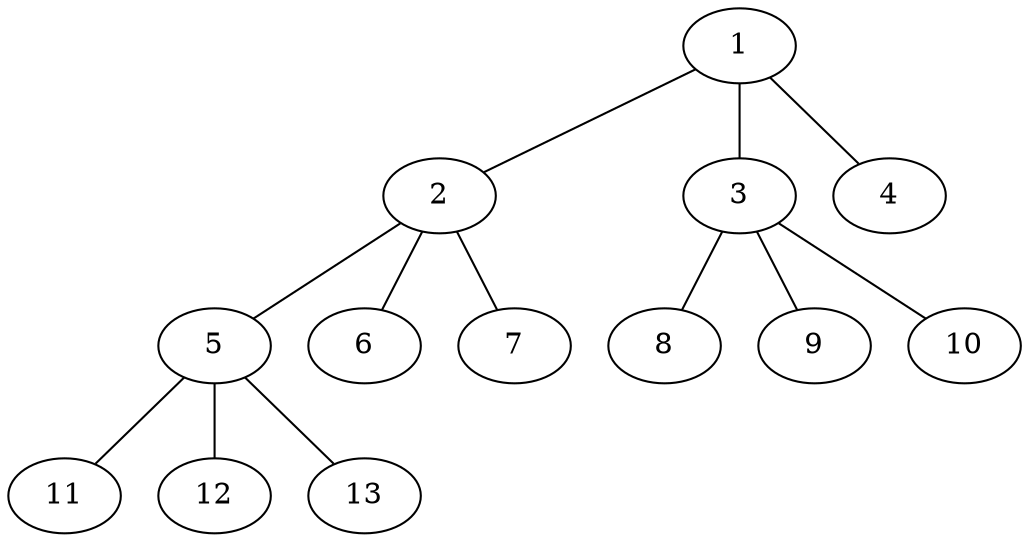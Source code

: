 graph molecule_2982 {
	1	 [chem=C];
	2	 [chem=C];
	1 -- 2	 [valence=1];
	3	 [chem=C];
	1 -- 3	 [valence=1];
	4	 [chem=O];
	1 -- 4	 [valence=2];
	5	 [chem=C];
	2 -- 5	 [valence=1];
	6	 [chem=H];
	2 -- 6	 [valence=1];
	7	 [chem=H];
	2 -- 7	 [valence=1];
	8	 [chem=H];
	3 -- 8	 [valence=1];
	9	 [chem=H];
	3 -- 9	 [valence=1];
	10	 [chem=H];
	3 -- 10	 [valence=1];
	11	 [chem=H];
	5 -- 11	 [valence=1];
	12	 [chem=H];
	5 -- 12	 [valence=1];
	13	 [chem=H];
	5 -- 13	 [valence=1];
}
